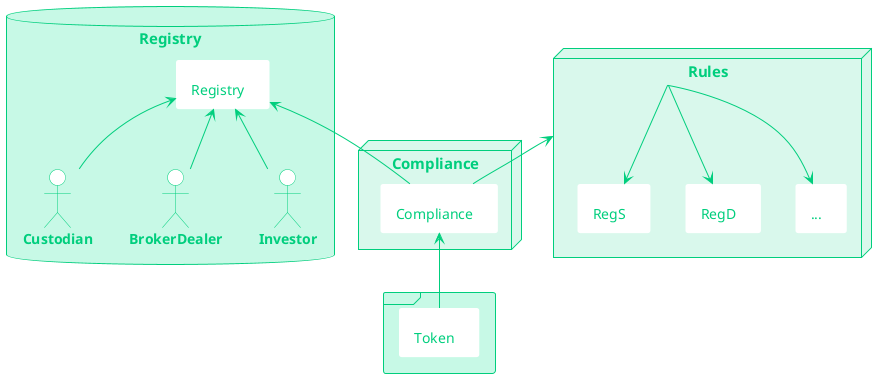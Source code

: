 @startuml
' ##################### Styles #####################
skinparam ActorBorderColor #00CE7D
skinparam ActorBackgroundColor White
skinparam ActorFontColor #00CE7D
skinparam ActorFontStyle bold
skinparam shadowing false
skinparam node {
  backgroundColor #D9F8EC
  borderColor #00CE7D
  fontSize 15
  fontColor #00CE7D
}
skinparam database {
  backgroundColor #C7F9E6
  borderColor #00CE7D
  fontSize 15
  fontColor #00CE7D
}
skinparam frame {
  backgroundColor #c7f9e6
  borderColor #00CE7D
  fontSize 15
  fontColor #00CE7D
}
skinparam component {
  backgroundColor white
  borderColor white
  arrowColor #00CE7D
  fontColor #00CE7D
  fontSize 14
}
' ##################################################


' ### Registry
database R as "Registry" {
  [Registry]
  actor "Custodian"
  actor "BrokerDealer"
  actor "Investor"
}
Registry <-- Custodian
Registry <-- BrokerDealer
Registry <-- Investor

' ### Rules
node "Rules" {
  [...]
  [RegD]
  [RegS]
}
[Rules] --> [RegS]
[Rules] --> [RegD]
[Rules] --> [...]

' ### Compliance
node C as "Compliance" {
  [Compliance]
  '[Rules]
}
Registry <-- Compliance
Rules <-- Compliance

' ### Token
frame {
  [Token]
}
Compliance <-- Token
@enduml
